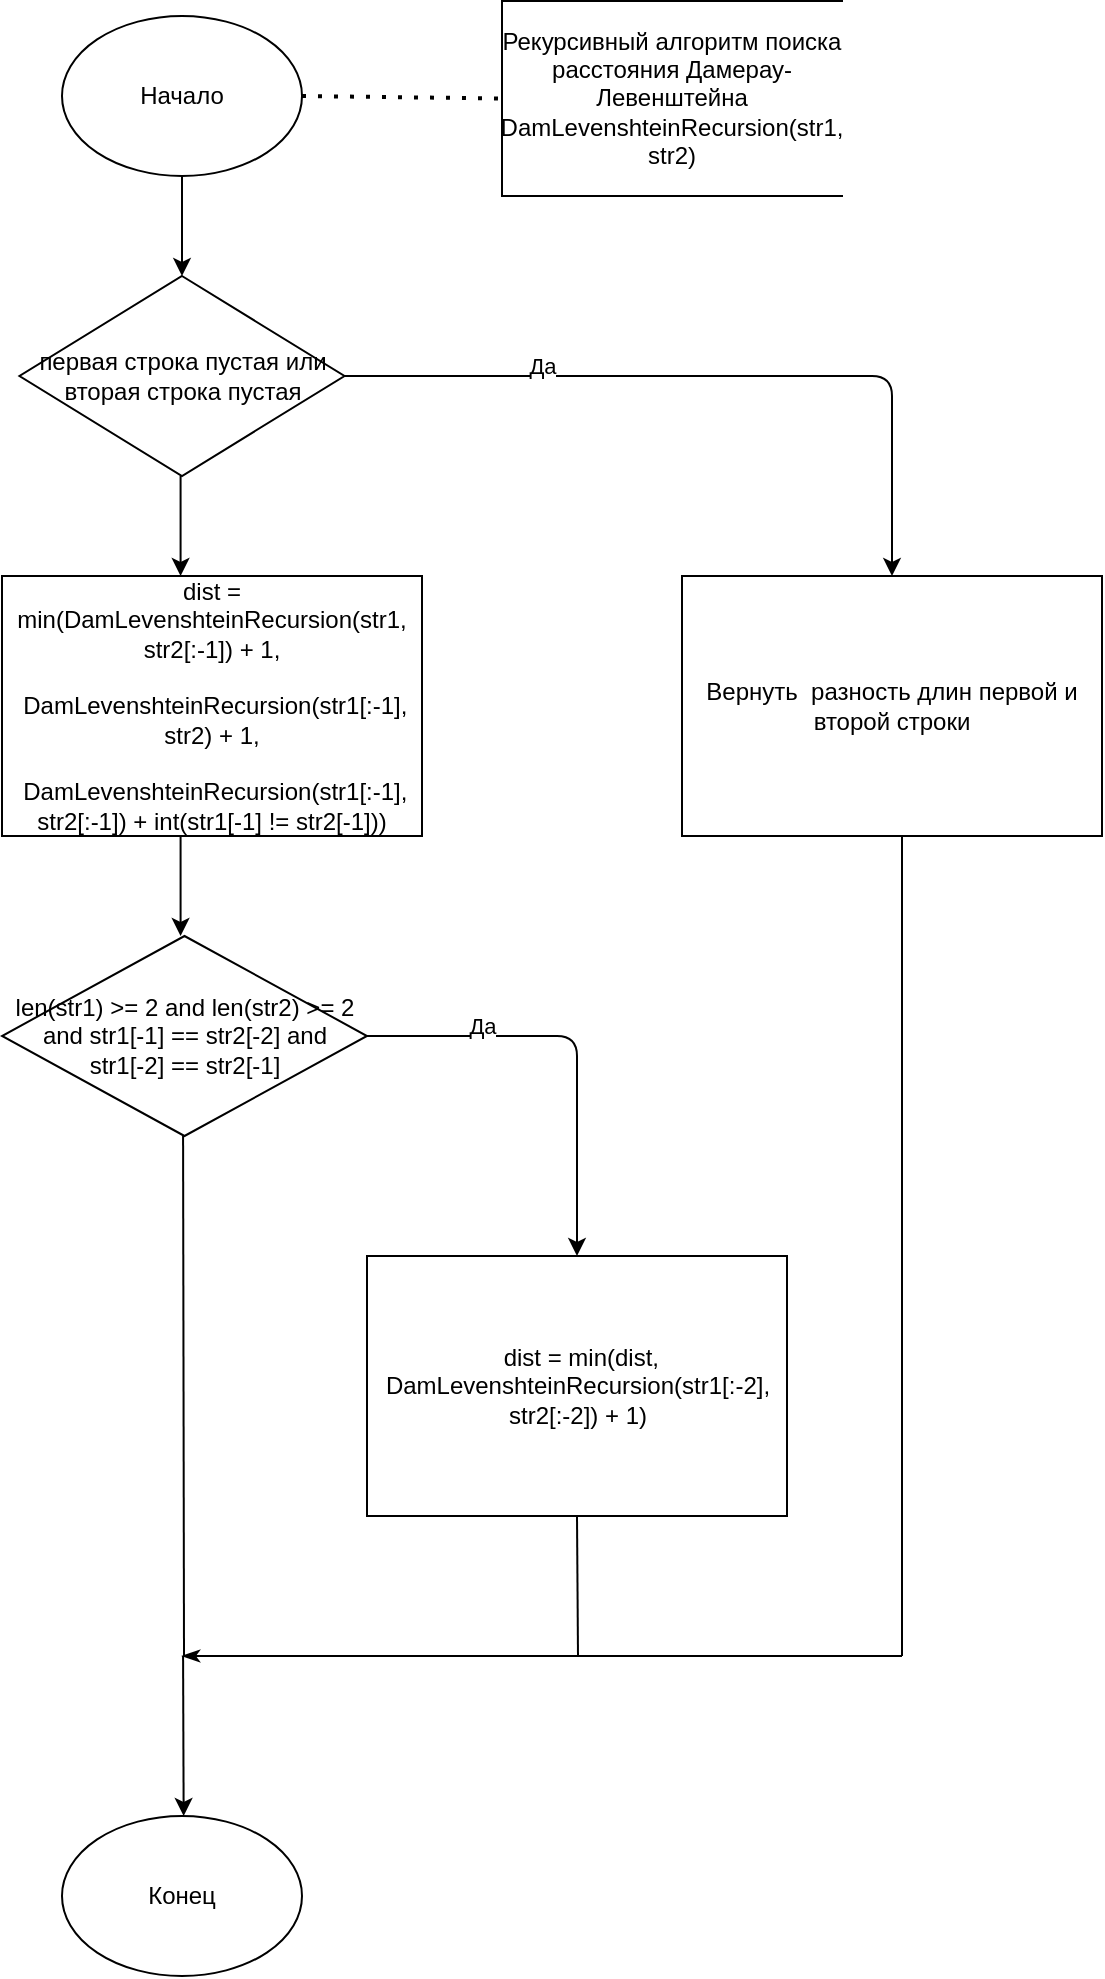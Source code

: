 <mxfile version="13.6.9" type="device"><diagram id="1z0ACTqHROT-YfrGoj1u" name="Page-1"><mxGraphModel dx="609" dy="575" grid="1" gridSize="10" guides="1" tooltips="1" connect="1" arrows="1" fold="1" page="1" pageScale="1" pageWidth="827" pageHeight="1169" math="0" shadow="0"><root><mxCell id="0"/><mxCell id="1" parent="0"/><mxCell id="WHFy39xKjW1Vt9VgyDG--110" value="Начало" style="ellipse;whiteSpace=wrap;html=1;" vertex="1" parent="1"><mxGeometry x="640" y="350" width="120" height="80" as="geometry"/></mxCell><mxCell id="WHFy39xKjW1Vt9VgyDG--111" value="" style="endArrow=classic;html=1;exitX=0.5;exitY=1;exitDx=0;exitDy=0;" edge="1" parent="1" source="WHFy39xKjW1Vt9VgyDG--110"><mxGeometry width="50" height="50" relative="1" as="geometry"><mxPoint x="720" y="580" as="sourcePoint"/><mxPoint x="700" y="480" as="targetPoint"/></mxGeometry></mxCell><mxCell id="WHFy39xKjW1Vt9VgyDG--112" value="первая строка пустая или вторая строка пустая" style="rhombus;whiteSpace=wrap;html=1;" vertex="1" parent="1"><mxGeometry x="618.75" y="480" width="162.5" height="100" as="geometry"/></mxCell><mxCell id="WHFy39xKjW1Vt9VgyDG--113" value="&lt;div&gt;dist = min(DamLevenshteinRecursion(str1, str2[:-1]) + 1,&lt;/div&gt;&lt;div&gt;&amp;nbsp; &amp;nbsp; &amp;nbsp; &amp;nbsp; &amp;nbsp; &amp;nbsp; &amp;nbsp; &amp;nbsp;DamLevenshteinRecursion(str1[:-1], str2) + 1,&lt;/div&gt;&lt;div&gt;&amp;nbsp; &amp;nbsp; &amp;nbsp; &amp;nbsp; &amp;nbsp; &amp;nbsp; &amp;nbsp; &amp;nbsp;DamLevenshteinRecursion(str1[:-1], str2[:-1]) + int(str1[-1] != str2[-1]))&lt;/div&gt;" style="rounded=0;whiteSpace=wrap;html=1;" vertex="1" parent="1"><mxGeometry x="610" y="630" width="210" height="130" as="geometry"/></mxCell><mxCell id="WHFy39xKjW1Vt9VgyDG--114" value="" style="endArrow=classic;html=1;exitX=1;exitY=0.5;exitDx=0;exitDy=0;fontStyle=1;entryX=0.5;entryY=0;entryDx=0;entryDy=0;" edge="1" parent="1" source="WHFy39xKjW1Vt9VgyDG--112" target="WHFy39xKjW1Vt9VgyDG--116"><mxGeometry width="50" height="50" relative="1" as="geometry"><mxPoint x="760" y="540" as="sourcePoint"/><mxPoint x="1020" y="630" as="targetPoint"/><Array as="points"><mxPoint x="1055" y="530"/></Array></mxGeometry></mxCell><mxCell id="WHFy39xKjW1Vt9VgyDG--115" value="Да" style="edgeLabel;html=1;align=center;verticalAlign=middle;resizable=0;points=[];" vertex="1" connectable="0" parent="WHFy39xKjW1Vt9VgyDG--114"><mxGeometry x="-0.472" y="5" relative="1" as="geometry"><mxPoint as="offset"/></mxGeometry></mxCell><mxCell id="WHFy39xKjW1Vt9VgyDG--116" value="&lt;div&gt;Вернуть &amp;nbsp;разность длин первой и второй строки&lt;/div&gt;" style="rounded=0;whiteSpace=wrap;html=1;" vertex="1" parent="1"><mxGeometry x="950" y="630" width="210" height="130" as="geometry"/></mxCell><mxCell id="WHFy39xKjW1Vt9VgyDG--117" value="" style="endArrow=classic;html=1;" edge="1" parent="1"><mxGeometry width="50" height="50" relative="1" as="geometry"><mxPoint x="700.54" y="1170" as="sourcePoint"/><mxPoint x="700.83" y="1250" as="targetPoint"/></mxGeometry></mxCell><mxCell id="WHFy39xKjW1Vt9VgyDG--118" value="Конец" style="ellipse;whiteSpace=wrap;html=1;" vertex="1" parent="1"><mxGeometry x="640" y="1250" width="120" height="80" as="geometry"/></mxCell><mxCell id="WHFy39xKjW1Vt9VgyDG--119" value="" style="endArrow=classic;html=1;exitX=0.5;exitY=1;exitDx=0;exitDy=0;" edge="1" parent="1"><mxGeometry width="50" height="50" relative="1" as="geometry"><mxPoint x="699.29" y="580" as="sourcePoint"/><mxPoint x="699.29" y="630" as="targetPoint"/></mxGeometry></mxCell><mxCell id="WHFy39xKjW1Vt9VgyDG--120" value="" style="endArrow=classic;html=1;exitX=0.5;exitY=1;exitDx=0;exitDy=0;" edge="1" parent="1"><mxGeometry width="50" height="50" relative="1" as="geometry"><mxPoint x="699.29" y="760" as="sourcePoint"/><mxPoint x="699.29" y="810" as="targetPoint"/></mxGeometry></mxCell><mxCell id="WHFy39xKjW1Vt9VgyDG--121" value="len(str1) &amp;gt;= 2 and len(str2) &amp;gt;= 2 and str1[-1] == str2[-2] and str1[-2] == str2[-1]" style="rhombus;whiteSpace=wrap;html=1;" vertex="1" parent="1"><mxGeometry x="610" y="810" width="182.5" height="100" as="geometry"/></mxCell><mxCell id="WHFy39xKjW1Vt9VgyDG--122" value="" style="endArrow=classic;html=1;exitX=1;exitY=0.5;exitDx=0;exitDy=0;" edge="1" parent="1" source="WHFy39xKjW1Vt9VgyDG--121"><mxGeometry width="50" height="50" relative="1" as="geometry"><mxPoint x="800" y="860" as="sourcePoint"/><mxPoint x="897.5" y="970" as="targetPoint"/><Array as="points"><mxPoint x="897.5" y="860"/></Array></mxGeometry></mxCell><mxCell id="WHFy39xKjW1Vt9VgyDG--123" value="Да" style="edgeLabel;html=1;align=center;verticalAlign=middle;resizable=0;points=[];" vertex="1" connectable="0" parent="WHFy39xKjW1Vt9VgyDG--122"><mxGeometry x="-0.472" y="5" relative="1" as="geometry"><mxPoint as="offset"/></mxGeometry></mxCell><mxCell id="WHFy39xKjW1Vt9VgyDG--124" value="&amp;nbsp;dist = min(dist, DamLevenshteinRecursion(str1[:-2], str2[:-2]) + 1)" style="rounded=0;whiteSpace=wrap;html=1;" vertex="1" parent="1"><mxGeometry x="792.5" y="970" width="210" height="130" as="geometry"/></mxCell><mxCell id="WHFy39xKjW1Vt9VgyDG--125" value="" style="endArrow=none;html=1;" edge="1" parent="1"><mxGeometry width="50" height="50" relative="1" as="geometry"><mxPoint x="1060" y="1170" as="sourcePoint"/><mxPoint x="1060" y="760" as="targetPoint"/></mxGeometry></mxCell><mxCell id="WHFy39xKjW1Vt9VgyDG--126" value="" style="endArrow=none;html=1;entryX=0.5;entryY=1;entryDx=0;entryDy=0;" edge="1" parent="1"><mxGeometry width="50" height="50" relative="1" as="geometry"><mxPoint x="701" y="1170" as="sourcePoint"/><mxPoint x="700.54" y="910" as="targetPoint"/></mxGeometry></mxCell><mxCell id="WHFy39xKjW1Vt9VgyDG--127" value="" style="endArrow=none;html=1;entryX=0.5;entryY=1;entryDx=0;entryDy=0;" edge="1" parent="1" target="WHFy39xKjW1Vt9VgyDG--124"><mxGeometry width="50" height="50" relative="1" as="geometry"><mxPoint x="898" y="1170" as="sourcePoint"/><mxPoint x="710.54" y="920" as="targetPoint"/></mxGeometry></mxCell><mxCell id="WHFy39xKjW1Vt9VgyDG--128" value="" style="endArrow=classicThin;html=1;endFill=1;" edge="1" parent="1"><mxGeometry width="50" height="50" relative="1" as="geometry"><mxPoint x="1060" y="1170" as="sourcePoint"/><mxPoint x="700" y="1170" as="targetPoint"/></mxGeometry></mxCell><mxCell id="WHFy39xKjW1Vt9VgyDG--129" value="Рекурсивный алгоритм поиска расстояния Дамерау-Левенштейна&lt;br&gt;DamLevenshteinRecursion(str1, str2)" style="shape=partialRectangle;whiteSpace=wrap;html=1;bottom=1;right=1;left=1;top=0;fillColor=none;routingCenterX=-0.5;direction=south;" vertex="1" parent="1"><mxGeometry x="860" y="342.5" width="170" height="97.5" as="geometry"/></mxCell><mxCell id="WHFy39xKjW1Vt9VgyDG--130" value="" style="endArrow=none;dashed=1;html=1;dashPattern=1 3;strokeWidth=2;entryX=0.5;entryY=1;entryDx=0;entryDy=0;exitX=1;exitY=0.5;exitDx=0;exitDy=0;" edge="1" parent="1" source="WHFy39xKjW1Vt9VgyDG--110" target="WHFy39xKjW1Vt9VgyDG--129"><mxGeometry width="50" height="50" relative="1" as="geometry"><mxPoint x="920" y="490" as="sourcePoint"/><mxPoint x="970" y="440" as="targetPoint"/></mxGeometry></mxCell></root></mxGraphModel></diagram></mxfile>